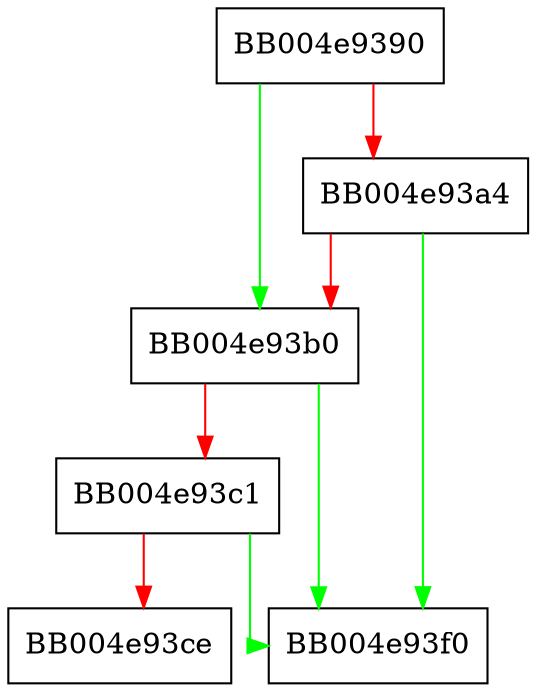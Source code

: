 digraph tls_close_construct_packet {
  node [shape="box"];
  graph [splines=ortho];
  BB004e9390 -> BB004e93b0 [color="green"];
  BB004e9390 -> BB004e93a4 [color="red"];
  BB004e93a4 -> BB004e93f0 [color="green"];
  BB004e93a4 -> BB004e93b0 [color="red"];
  BB004e93b0 -> BB004e93f0 [color="green"];
  BB004e93b0 -> BB004e93c1 [color="red"];
  BB004e93c1 -> BB004e93f0 [color="green"];
  BB004e93c1 -> BB004e93ce [color="red"];
}